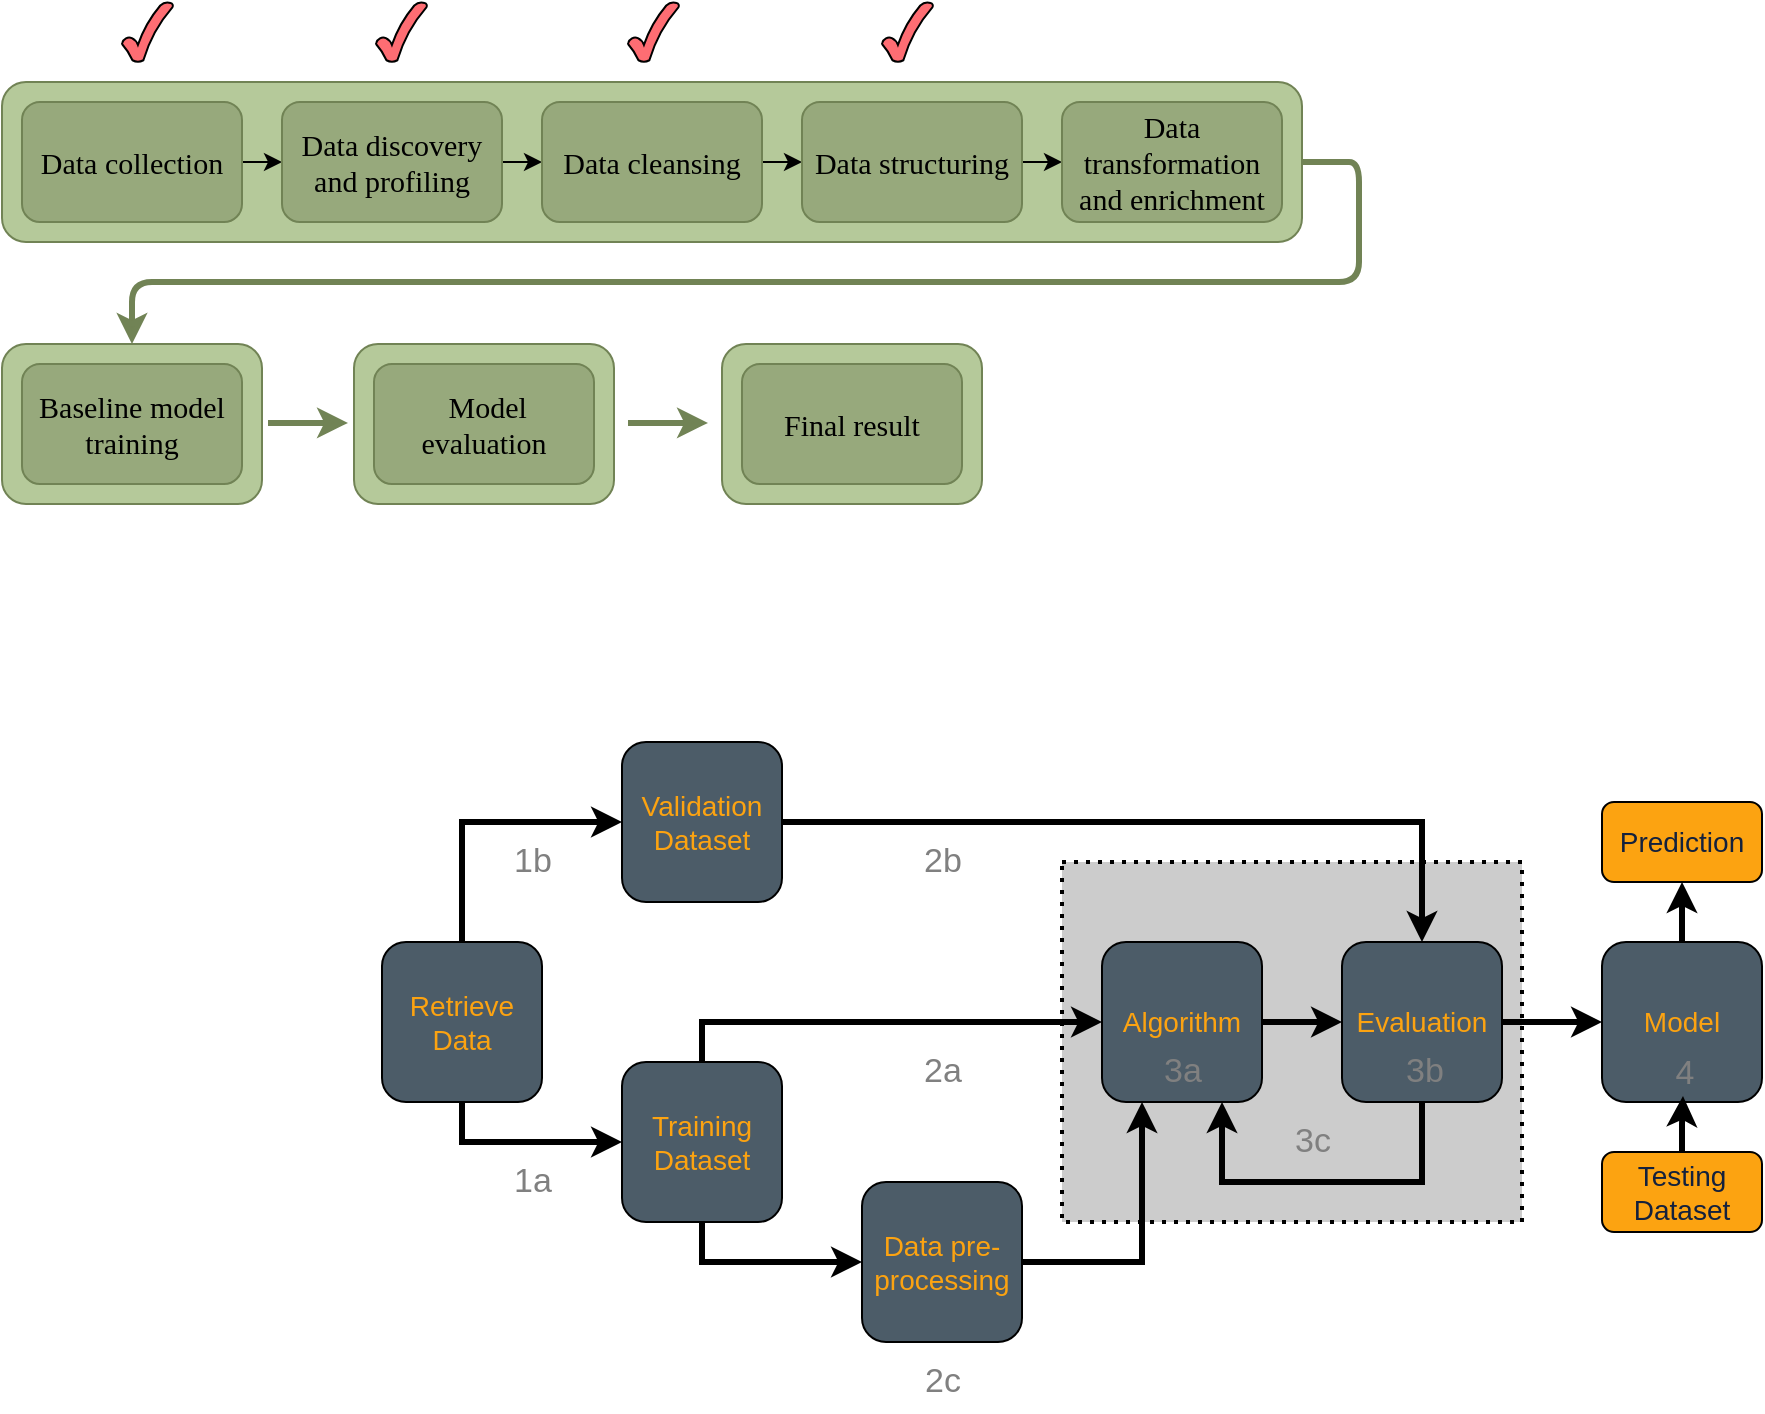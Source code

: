 <mxfile>
    <diagram id="VPsidG5UPo3SP2NgHH7p" name="Page-1">
        <mxGraphModel dx="855" dy="778" grid="0" gridSize="10" guides="1" tooltips="1" connect="1" arrows="1" fold="1" page="1" pageScale="1" pageWidth="1169" pageHeight="827" background="#ffffff" math="0" shadow="0">
            <root>
                <mxCell id="0"/>
                <mxCell id="1" parent="0"/>
                <mxCell id="73" value="" style="rounded=0;whiteSpace=wrap;html=1;fontSize=15;fontColor=#14213D;strokeColor=#000000;fillColor=#CCCCCC;dashed=1;strokeWidth=2;gradientColor=none;perimeterSpacing=0;dashPattern=1 2;" parent="1" vertex="1">
                    <mxGeometry x="540" y="540" width="230" height="180" as="geometry"/>
                </mxCell>
                <mxCell id="37" value="" style="rounded=1;whiteSpace=wrap;html=1;fontFamily=Times New Roman;fontSize=15;fillColor=#B5C99A;strokeColor=#718355;fontStyle=0" parent="1" vertex="1">
                    <mxGeometry x="186" y="281" width="130" height="80" as="geometry"/>
                </mxCell>
                <mxCell id="36" value="" style="rounded=1;whiteSpace=wrap;html=1;fontFamily=Times New Roman;fontSize=15;fillColor=#B5C99A;strokeColor=#718355;fontStyle=0" parent="1" vertex="1">
                    <mxGeometry x="370" y="281" width="130" height="80" as="geometry"/>
                </mxCell>
                <mxCell id="22" value="" style="rounded=1;whiteSpace=wrap;html=1;fontFamily=Times New Roman;fontSize=15;fillColor=#B5C99A;strokeColor=#718355;fontStyle=0" parent="1" vertex="1">
                    <mxGeometry x="10" y="281" width="130" height="80" as="geometry"/>
                </mxCell>
                <mxCell id="20" value="" style="rounded=1;whiteSpace=wrap;html=1;fontFamily=Times New Roman;fontSize=15;fontColor=#333333;fillColor=#B5C99A;strokeColor=#718355;fontStyle=0" parent="1" vertex="1">
                    <mxGeometry x="10" y="150" width="650" height="80" as="geometry"/>
                </mxCell>
                <mxCell id="14" style="edgeStyle=none;html=1;exitX=1;exitY=0.5;exitDx=0;exitDy=0;entryX=0;entryY=0.5;entryDx=0;entryDy=0;fontFamily=Times New Roman;fontSize=15;fontColor=#000000;strokeColor=#000000;fontStyle=0" parent="1" source="2" target="3" edge="1">
                    <mxGeometry relative="1" as="geometry"/>
                </mxCell>
                <mxCell id="2" value="&lt;p style=&quot;font-size: 15px;&quot;&gt;&lt;font face=&quot;Times New Roman&quot; style=&quot;font-size: 15px;&quot; color=&quot;#000000&quot;&gt;Data collection&lt;/font&gt;&lt;/p&gt;" style="rounded=1;whiteSpace=wrap;html=1;fillColor=#97A97C;strokeColor=#718355;fontSize=15;fontStyle=0" parent="1" vertex="1">
                    <mxGeometry x="20" y="160" width="110" height="60" as="geometry"/>
                </mxCell>
                <mxCell id="15" style="edgeStyle=none;html=1;exitX=1;exitY=0.5;exitDx=0;exitDy=0;entryX=0;entryY=0.5;entryDx=0;entryDy=0;fontFamily=Times New Roman;fontSize=15;fontColor=#000000;strokeColor=#000000;fontStyle=0" parent="1" source="3" target="4" edge="1">
                    <mxGeometry relative="1" as="geometry"/>
                </mxCell>
                <mxCell id="3" value="&lt;p style=&quot;font-size: 15px;&quot;&gt;&lt;font face=&quot;Times New Roman&quot; style=&quot;font-size: 15px;&quot; color=&quot;#000000&quot;&gt;Data discovery and profiling&lt;/font&gt;&lt;/p&gt;" style="rounded=1;whiteSpace=wrap;html=1;fillColor=#97A97C;strokeColor=#718355;fontSize=15;fontStyle=0" parent="1" vertex="1">
                    <mxGeometry x="150" y="160" width="110" height="60" as="geometry"/>
                </mxCell>
                <mxCell id="16" style="edgeStyle=none;html=1;exitX=1;exitY=0.5;exitDx=0;exitDy=0;entryX=0;entryY=0.5;entryDx=0;entryDy=0;fontFamily=Times New Roman;fontSize=15;fontColor=#000000;strokeColor=#000000;fontStyle=0" parent="1" source="4" target="5" edge="1">
                    <mxGeometry relative="1" as="geometry"/>
                </mxCell>
                <mxCell id="4" value="&lt;p style=&quot;font-size: 15px;&quot;&gt;&lt;font face=&quot;Times New Roman&quot; style=&quot;font-size: 15px;&quot; color=&quot;#000000&quot;&gt;Data cleansing&lt;/font&gt;&lt;/p&gt;" style="rounded=1;whiteSpace=wrap;html=1;fillColor=#97A97C;strokeColor=#718355;fontSize=15;fontStyle=0" parent="1" vertex="1">
                    <mxGeometry x="280" y="160" width="110" height="60" as="geometry"/>
                </mxCell>
                <mxCell id="17" style="edgeStyle=none;html=1;exitX=1;exitY=0.5;exitDx=0;exitDy=0;fontFamily=Times New Roman;fontSize=15;fontColor=#000000;strokeColor=#000000;fontStyle=0" parent="1" source="5" target="6" edge="1">
                    <mxGeometry relative="1" as="geometry"/>
                </mxCell>
                <mxCell id="5" value="&lt;p style=&quot;font-size: 15px;&quot;&gt;&lt;font face=&quot;Times New Roman&quot; style=&quot;font-size: 15px;&quot; color=&quot;#000000&quot;&gt;Data structuring&lt;/font&gt;&lt;/p&gt;" style="rounded=1;whiteSpace=wrap;html=1;fillColor=#97A97C;strokeColor=#718355;fontSize=15;fontStyle=0" parent="1" vertex="1">
                    <mxGeometry x="410" y="160" width="110" height="60" as="geometry"/>
                </mxCell>
                <mxCell id="6" value="&lt;p style=&quot;font-size: 15px;&quot;&gt;&lt;font face=&quot;Times New Roman&quot; style=&quot;font-size: 15px;&quot; color=&quot;#000000&quot;&gt;Data transformation and enrichment&lt;/font&gt;&lt;/p&gt;" style="rounded=1;whiteSpace=wrap;html=1;fillColor=#97A97C;strokeColor=#718355;fontSize=15;fontStyle=0" parent="1" vertex="1">
                    <mxGeometry x="540" y="160" width="110" height="60" as="geometry"/>
                </mxCell>
                <mxCell id="12" value="&lt;p style=&quot;font-size: 15px;&quot;&gt;&lt;font face=&quot;Times New Roman&quot; style=&quot;font-size: 15px;&quot; color=&quot;#000000&quot;&gt;Baseline model training&lt;/font&gt;&lt;/p&gt;" style="rounded=1;whiteSpace=wrap;html=1;fillColor=#97A97C;strokeColor=#718355;fontSize=15;fontStyle=0" parent="1" vertex="1">
                    <mxGeometry x="20" y="291" width="110" height="60" as="geometry"/>
                </mxCell>
                <mxCell id="13" value="&lt;p style=&quot;font-size: 15px;&quot;&gt;&lt;font face=&quot;Times New Roman&quot; style=&quot;font-size: 15px;&quot; color=&quot;#000000&quot;&gt;&amp;nbsp;Model evaluation&lt;/font&gt;&lt;/p&gt;" style="rounded=1;whiteSpace=wrap;html=1;fillColor=#97A97C;strokeColor=#718355;fontSize=15;fontStyle=0" parent="1" vertex="1">
                    <mxGeometry x="196" y="291" width="110" height="60" as="geometry"/>
                </mxCell>
                <mxCell id="25" value="&lt;p style=&quot;font-size: 15px;&quot;&gt;&lt;font face=&quot;Times New Roman&quot; style=&quot;font-size: 15px;&quot; color=&quot;#000000&quot;&gt;Final result&lt;/font&gt;&lt;/p&gt;" style="rounded=1;whiteSpace=wrap;html=1;fillColor=#97A97C;strokeColor=#718355;fontSize=15;fontStyle=0" parent="1" vertex="1">
                    <mxGeometry x="380" y="291" width="110" height="60" as="geometry"/>
                </mxCell>
                <mxCell id="28" value="" style="endArrow=classic;html=1;fontFamily=Times New Roman;fontSize=15;fontColor=#000000;strokeColor=#718355;strokeWidth=3;fontStyle=0" parent="1" edge="1">
                    <mxGeometry width="50" height="50" relative="1" as="geometry">
                        <mxPoint x="323" y="320.44" as="sourcePoint"/>
                        <mxPoint x="363" y="320.44" as="targetPoint"/>
                    </mxGeometry>
                </mxCell>
                <mxCell id="29" value="" style="verticalLabelPosition=bottom;verticalAlign=top;html=1;shape=mxgraph.basic.tick;rounded=0;fontFamily=Times New Roman;fontSize=15;fontColor=#000000;strokeColor=#000000;fillColor=#FE6D73;" parent="1" vertex="1">
                    <mxGeometry x="70" y="110" width="25.5" height="30" as="geometry"/>
                </mxCell>
                <mxCell id="31" value="" style="verticalLabelPosition=bottom;verticalAlign=top;html=1;shape=mxgraph.basic.tick;rounded=0;fontFamily=Times New Roman;fontSize=15;fontColor=#000000;strokeColor=#000000;fillColor=#FE6D73;" parent="1" vertex="1">
                    <mxGeometry x="197" y="110" width="25.5" height="30" as="geometry"/>
                </mxCell>
                <mxCell id="33" value="" style="verticalLabelPosition=bottom;verticalAlign=top;html=1;shape=mxgraph.basic.tick;rounded=0;fontFamily=Times New Roman;fontSize=15;fontColor=#000000;strokeColor=#000000;fillColor=#FE6D73;" parent="1" vertex="1">
                    <mxGeometry x="323" y="110" width="25.5" height="30" as="geometry"/>
                </mxCell>
                <mxCell id="34" value="" style="verticalLabelPosition=bottom;verticalAlign=top;html=1;shape=mxgraph.basic.tick;rounded=0;fontFamily=Times New Roman;fontSize=15;fontColor=#000000;strokeColor=#000000;fillColor=#FE6D73;" parent="1" vertex="1">
                    <mxGeometry x="450" y="110" width="25.5" height="30" as="geometry"/>
                </mxCell>
                <mxCell id="38" value="" style="endArrow=classic;html=1;fontFamily=Times New Roman;fontSize=15;fontColor=#000000;strokeColor=#718355;strokeWidth=3;fontStyle=0" parent="1" edge="1">
                    <mxGeometry width="50" height="50" relative="1" as="geometry">
                        <mxPoint x="143" y="320.44" as="sourcePoint"/>
                        <mxPoint x="183" y="320.44" as="targetPoint"/>
                    </mxGeometry>
                </mxCell>
                <mxCell id="40" value="" style="endArrow=none;html=1;fontFamily=Times New Roman;fontSize=15;fontColor=#000000;strokeColor=#718355;strokeWidth=3;exitX=1;exitY=0.5;exitDx=0;exitDy=0;" parent="1" source="20" edge="1">
                    <mxGeometry width="50" height="50" relative="1" as="geometry">
                        <mxPoint x="650" y="310" as="sourcePoint"/>
                        <mxPoint x="680" y="190" as="targetPoint"/>
                    </mxGeometry>
                </mxCell>
                <mxCell id="41" value="" style="edgeStyle=elbowEdgeStyle;elbow=horizontal;endArrow=none;html=1;fontFamily=Times New Roman;fontSize=15;fontColor=#000000;strokeColor=#718355;strokeWidth=3;endFill=0;" parent="1" edge="1">
                    <mxGeometry width="50" height="50" relative="1" as="geometry">
                        <mxPoint x="678.5" y="190" as="sourcePoint"/>
                        <mxPoint x="250" y="250" as="targetPoint"/>
                        <Array as="points">
                            <mxPoint x="688.5" y="230"/>
                        </Array>
                    </mxGeometry>
                </mxCell>
                <mxCell id="42" value="" style="edgeStyle=elbowEdgeStyle;elbow=horizontal;endArrow=classic;html=1;fontFamily=Times New Roman;fontSize=15;fontColor=#000000;strokeColor=#718355;strokeWidth=3;entryX=0.5;entryY=0;entryDx=0;entryDy=0;" parent="1" target="22" edge="1">
                    <mxGeometry width="50" height="50" relative="1" as="geometry">
                        <mxPoint x="250" y="250" as="sourcePoint"/>
                        <mxPoint x="100" y="270" as="targetPoint"/>
                        <Array as="points">
                            <mxPoint x="75" y="250"/>
                        </Array>
                    </mxGeometry>
                </mxCell>
                <mxCell id="56" style="edgeStyle=elbowEdgeStyle;rounded=0;html=1;exitX=0.5;exitY=0;exitDx=0;exitDy=0;entryX=0;entryY=0.5;entryDx=0;entryDy=0;fontSize=14;fontColor=#14213D;strokeColor=#000000;strokeWidth=3;" parent="1" source="43" target="46" edge="1">
                    <mxGeometry relative="1" as="geometry">
                        <Array as="points">
                            <mxPoint x="240" y="560"/>
                        </Array>
                    </mxGeometry>
                </mxCell>
                <mxCell id="57" style="edgeStyle=elbowEdgeStyle;rounded=0;html=1;exitX=0.5;exitY=1;exitDx=0;exitDy=0;entryX=0;entryY=0.5;entryDx=0;entryDy=0;fontSize=14;fontColor=#14213D;strokeColor=#000000;strokeWidth=3;" parent="1" source="43" target="47" edge="1">
                    <mxGeometry relative="1" as="geometry">
                        <Array as="points">
                            <mxPoint x="240" y="680"/>
                        </Array>
                    </mxGeometry>
                </mxCell>
                <mxCell id="43" value="&lt;font color=&quot;#fca311&quot; style=&quot;font-size: 14px;&quot;&gt;Retrieve Data&lt;/font&gt;" style="rounded=1;whiteSpace=wrap;html=1;fillColor=#4C5C68;strokeColor=#000000;fontSize=14;" parent="1" vertex="1">
                    <mxGeometry x="200" y="580" width="80" height="80" as="geometry"/>
                </mxCell>
                <mxCell id="59" style="edgeStyle=elbowEdgeStyle;rounded=0;html=1;exitX=1;exitY=0.5;exitDx=0;exitDy=0;entryX=0.5;entryY=0;entryDx=0;entryDy=0;fontSize=15;fontColor=#14213D;strokeColor=#000000;strokeWidth=3;" parent="1" source="46" target="50" edge="1">
                    <mxGeometry relative="1" as="geometry">
                        <Array as="points">
                            <mxPoint x="720" y="570"/>
                        </Array>
                    </mxGeometry>
                </mxCell>
                <mxCell id="46" value="&lt;font color=&quot;#fca311&quot; style=&quot;font-size: 14px&quot;&gt;Validation Dataset&lt;br style=&quot;font-size: 14px&quot;&gt;&lt;/font&gt;" style="rounded=1;whiteSpace=wrap;html=1;fillColor=#4C5C68;strokeColor=#000000;fontSize=14;" parent="1" vertex="1">
                    <mxGeometry x="320" y="480" width="80" height="80" as="geometry"/>
                </mxCell>
                <mxCell id="60" style="edgeStyle=elbowEdgeStyle;rounded=0;html=1;exitX=0.5;exitY=0;exitDx=0;exitDy=0;entryX=0;entryY=0.5;entryDx=0;entryDy=0;fontSize=15;fontColor=#14213D;strokeColor=#000000;strokeWidth=3;" parent="1" source="47" target="49" edge="1">
                    <mxGeometry relative="1" as="geometry">
                        <Array as="points">
                            <mxPoint x="360" y="630"/>
                        </Array>
                    </mxGeometry>
                </mxCell>
                <mxCell id="61" style="edgeStyle=elbowEdgeStyle;rounded=0;html=1;exitX=0.5;exitY=1;exitDx=0;exitDy=0;fontSize=15;fontColor=#14213D;strokeColor=#000000;strokeWidth=3;entryX=0;entryY=0.5;entryDx=0;entryDy=0;" parent="1" source="47" target="48" edge="1">
                    <mxGeometry relative="1" as="geometry">
                        <mxPoint x="440" y="740" as="targetPoint"/>
                        <Array as="points">
                            <mxPoint x="360" y="740"/>
                        </Array>
                    </mxGeometry>
                </mxCell>
                <mxCell id="47" value="&lt;font color=&quot;#fca311&quot; style=&quot;font-size: 14px;&quot;&gt;Training Dataset&lt;br style=&quot;font-size: 14px;&quot;&gt;&lt;/font&gt;" style="rounded=1;whiteSpace=wrap;html=1;fillColor=#4C5C68;strokeColor=#000000;fontSize=14;" parent="1" vertex="1">
                    <mxGeometry x="320" y="640" width="80" height="80" as="geometry"/>
                </mxCell>
                <mxCell id="65" style="edgeStyle=elbowEdgeStyle;rounded=0;html=1;exitX=1;exitY=0.5;exitDx=0;exitDy=0;entryX=0.25;entryY=1;entryDx=0;entryDy=0;fontSize=15;fontColor=#14213D;strokeColor=#000000;strokeWidth=3;" parent="1" source="48" target="49" edge="1">
                    <mxGeometry relative="1" as="geometry">
                        <Array as="points">
                            <mxPoint x="580" y="700"/>
                        </Array>
                    </mxGeometry>
                </mxCell>
                <mxCell id="48" value="&lt;font color=&quot;#fca311&quot; style=&quot;font-size: 14px;&quot;&gt;Data pre-processing&lt;br style=&quot;font-size: 14px;&quot;&gt;&lt;/font&gt;" style="rounded=1;whiteSpace=wrap;html=1;fillColor=#4C5C68;strokeColor=#000000;fontSize=14;" parent="1" vertex="1">
                    <mxGeometry x="440" y="700" width="80" height="80" as="geometry"/>
                </mxCell>
                <mxCell id="63" style="edgeStyle=elbowEdgeStyle;rounded=0;html=1;exitX=1;exitY=0.5;exitDx=0;exitDy=0;entryX=0;entryY=0.5;entryDx=0;entryDy=0;fontSize=15;fontColor=#14213D;strokeColor=#000000;strokeWidth=3;" parent="1" source="49" target="50" edge="1">
                    <mxGeometry relative="1" as="geometry"/>
                </mxCell>
                <mxCell id="49" value="&lt;font color=&quot;#fca311&quot; style=&quot;font-size: 14px&quot;&gt;Algorithm&lt;br style=&quot;font-size: 14px&quot;&gt;&lt;/font&gt;" style="rounded=1;whiteSpace=wrap;html=1;fillColor=#4C5C68;strokeColor=#000000;fontSize=14;" parent="1" vertex="1">
                    <mxGeometry x="560" y="580" width="80" height="80" as="geometry"/>
                </mxCell>
                <mxCell id="66" style="edgeStyle=elbowEdgeStyle;rounded=0;html=1;exitX=1;exitY=0.5;exitDx=0;exitDy=0;entryX=0;entryY=0.5;entryDx=0;entryDy=0;fontSize=15;fontColor=#14213D;strokeColor=#000000;strokeWidth=3;" parent="1" source="50" target="51" edge="1">
                    <mxGeometry relative="1" as="geometry"/>
                </mxCell>
                <mxCell id="67" style="edgeStyle=orthogonalEdgeStyle;rounded=0;html=1;exitX=0.5;exitY=1;exitDx=0;exitDy=0;entryX=0.75;entryY=1;entryDx=0;entryDy=0;fontSize=15;fontColor=#14213D;strokeColor=#000000;strokeWidth=3;elbow=vertical;" parent="1" source="50" target="49" edge="1">
                    <mxGeometry relative="1" as="geometry">
                        <Array as="points">
                            <mxPoint x="720" y="700"/>
                            <mxPoint x="620" y="700"/>
                        </Array>
                    </mxGeometry>
                </mxCell>
                <mxCell id="50" value="&lt;font color=&quot;#fca311&quot; style=&quot;font-size: 14px&quot;&gt;Evaluation&lt;br style=&quot;font-size: 14px&quot;&gt;&lt;/font&gt;" style="rounded=1;whiteSpace=wrap;html=1;fillColor=#4C5C68;strokeColor=#000000;fontSize=14;" parent="1" vertex="1">
                    <mxGeometry x="680" y="580" width="80" height="80" as="geometry"/>
                </mxCell>
                <mxCell id="71" style="edgeStyle=orthogonalEdgeStyle;rounded=0;html=1;exitX=0.5;exitY=0;exitDx=0;exitDy=0;entryX=0.5;entryY=1;entryDx=0;entryDy=0;fontSize=15;fontColor=#14213D;strokeColor=#000000;strokeWidth=3;elbow=vertical;" parent="1" source="51" target="52" edge="1">
                    <mxGeometry relative="1" as="geometry"/>
                </mxCell>
                <mxCell id="51" value="&lt;font color=&quot;#fca311&quot; style=&quot;font-size: 14px&quot;&gt;Model&lt;br style=&quot;font-size: 14px&quot;&gt;&lt;/font&gt;" style="rounded=1;whiteSpace=wrap;html=1;fillColor=#4C5C68;strokeColor=#000000;fontSize=14;" parent="1" vertex="1">
                    <mxGeometry x="810" y="580" width="80" height="80" as="geometry"/>
                </mxCell>
                <mxCell id="52" value="&lt;font style=&quot;font-size: 14px&quot;&gt;&lt;font color=&quot;#14213d&quot;&gt;Prediction&lt;/font&gt;&lt;br style=&quot;font-size: 14px&quot;&gt;&lt;/font&gt;" style="rounded=1;whiteSpace=wrap;html=1;fillColor=#FCA311;strokeColor=#000000;fontSize=14;" parent="1" vertex="1">
                    <mxGeometry x="810" y="510" width="80" height="40" as="geometry"/>
                </mxCell>
                <mxCell id="58" value="&lt;font style=&quot;font-size: 17px;&quot;&gt;1a&lt;/font&gt;" style="text;html=1;align=center;verticalAlign=middle;resizable=0;points=[];autosize=1;strokeColor=none;fillColor=none;fontSize=17;fontColor=#808080;" parent="1" vertex="1">
                    <mxGeometry x="260" y="685" width="30" height="30" as="geometry"/>
                </mxCell>
                <mxCell id="69" value="&lt;font style=&quot;font-size: 17px;&quot;&gt;1b&lt;/font&gt;" style="text;html=1;align=center;verticalAlign=middle;resizable=0;points=[];autosize=1;strokeColor=none;fillColor=none;fontSize=17;fontColor=#808080;" parent="1" vertex="1">
                    <mxGeometry x="260" y="525" width="30" height="30" as="geometry"/>
                </mxCell>
                <mxCell id="75" value="&lt;font style=&quot;font-size: 17px;&quot;&gt;2c&lt;/font&gt;" style="text;html=1;align=center;verticalAlign=middle;resizable=0;points=[];autosize=1;strokeColor=none;fillColor=none;fontSize=17;fontColor=#808080;" parent="1" vertex="1">
                    <mxGeometry x="465" y="785" width="30" height="30" as="geometry"/>
                </mxCell>
                <mxCell id="76" value="&lt;font style=&quot;font-size: 17px;&quot;&gt;2a&lt;/font&gt;" style="text;html=1;align=center;verticalAlign=middle;resizable=0;points=[];autosize=1;strokeColor=none;fillColor=none;fontSize=17;fontColor=#808080;" parent="1" vertex="1">
                    <mxGeometry x="465" y="630" width="30" height="30" as="geometry"/>
                </mxCell>
                <mxCell id="77" value="&lt;font style=&quot;font-size: 17px;&quot;&gt;2b&lt;/font&gt;" style="text;html=1;align=center;verticalAlign=middle;resizable=0;points=[];autosize=1;strokeColor=none;fillColor=none;fontSize=17;fontColor=#808080;" parent="1" vertex="1">
                    <mxGeometry x="465" y="525" width="30" height="30" as="geometry"/>
                </mxCell>
                <mxCell id="78" value="&lt;font style=&quot;font-size: 17px&quot;&gt;3a&lt;/font&gt;" style="text;html=1;align=center;verticalAlign=middle;resizable=0;points=[];autosize=1;strokeColor=none;fillColor=none;fontSize=17;fontColor=#808080;" parent="1" vertex="1">
                    <mxGeometry x="585" y="630" width="30" height="30" as="geometry"/>
                </mxCell>
                <mxCell id="79" value="&lt;font style=&quot;font-size: 17px&quot;&gt;3b&lt;/font&gt;" style="text;html=1;align=center;verticalAlign=middle;resizable=0;points=[];autosize=1;strokeColor=none;fillColor=none;fontSize=17;fontColor=#808080;" parent="1" vertex="1">
                    <mxGeometry x="706" y="630" width="30" height="30" as="geometry"/>
                </mxCell>
                <mxCell id="80" value="&lt;font style=&quot;font-size: 17px&quot;&gt;3c&lt;/font&gt;" style="text;html=1;align=center;verticalAlign=middle;resizable=0;points=[];autosize=1;strokeColor=none;fillColor=none;fontSize=17;fontColor=#808080;" parent="1" vertex="1">
                    <mxGeometry x="650" y="665" width="30" height="30" as="geometry"/>
                </mxCell>
                <mxCell id="82" value="&lt;font style=&quot;font-size: 17px&quot;&gt;4&lt;/font&gt;" style="text;html=1;align=center;verticalAlign=middle;resizable=0;points=[];autosize=1;strokeColor=none;fillColor=none;fontSize=17;fontColor=#808080;" parent="1" vertex="1">
                    <mxGeometry x="841" y="634" width="19" height="23" as="geometry"/>
                </mxCell>
                <mxCell id="87" style="edgeStyle=orthogonalEdgeStyle;rounded=0;html=1;exitX=0.5;exitY=0;exitDx=0;exitDy=0;fontSize=17;fontColor=#333333;strokeColor=#000000;strokeWidth=3;elbow=vertical;" parent="1" source="86" target="82" edge="1">
                    <mxGeometry relative="1" as="geometry"/>
                </mxCell>
                <mxCell id="86" value="&lt;font style=&quot;font-size: 14px&quot;&gt;&lt;font color=&quot;#14213d&quot;&gt;Testing Dataset&lt;/font&gt;&lt;br style=&quot;font-size: 14px&quot;&gt;&lt;/font&gt;" style="rounded=1;whiteSpace=wrap;html=1;fillColor=#FCA311;strokeColor=#000000;fontSize=14;" parent="1" vertex="1">
                    <mxGeometry x="810" y="685" width="80" height="40" as="geometry"/>
                </mxCell>
            </root>
        </mxGraphModel>
    </diagram>
</mxfile>